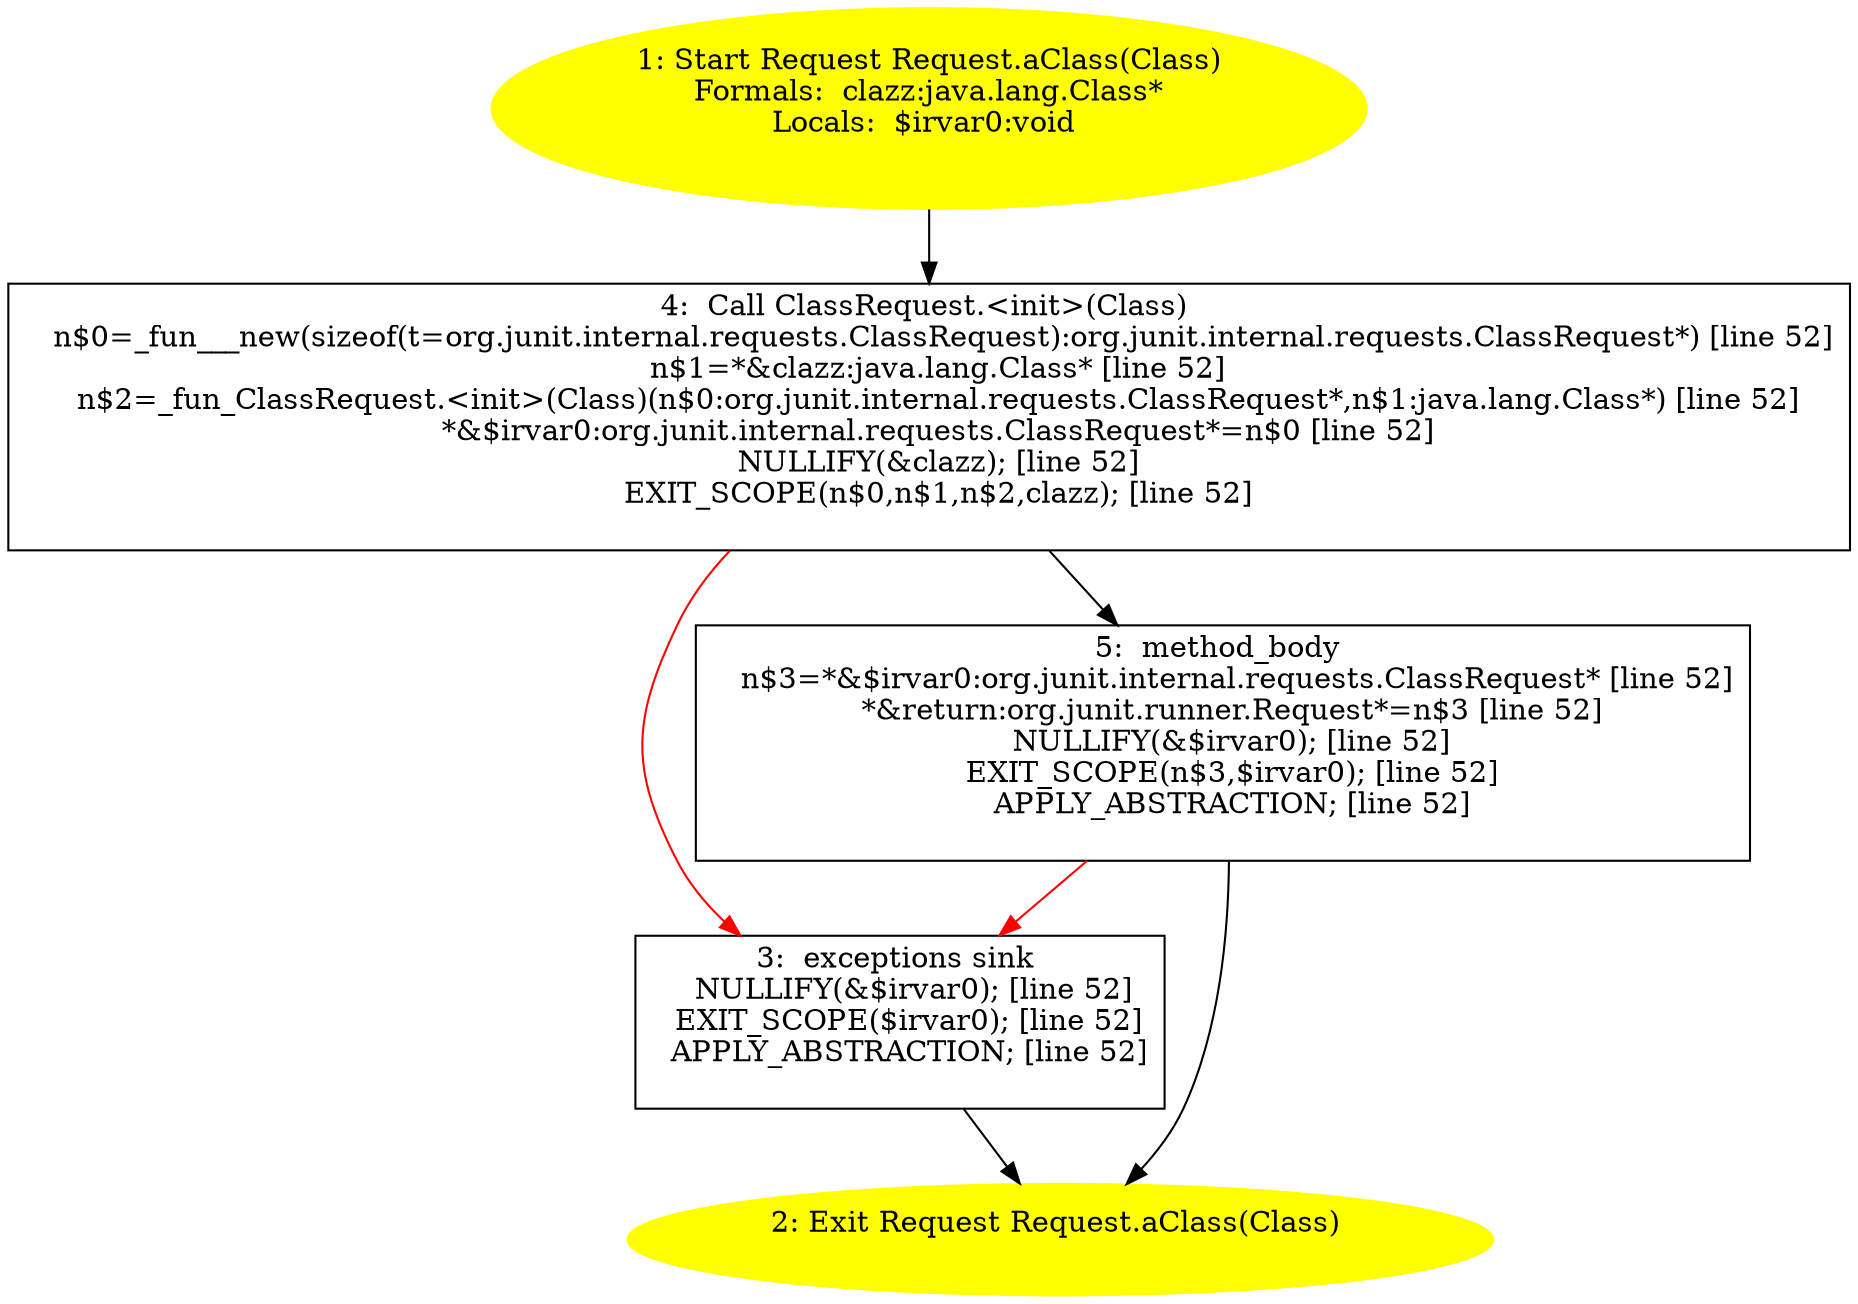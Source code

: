 /* @generated */
digraph cfg {
"org.junit.runner.Request.aClass(java.lang.Class):org.junit.runner.Request.929df351f5f1de152e0250c26ba36f46_1" [label="1: Start Request Request.aClass(Class)\nFormals:  clazz:java.lang.Class*\nLocals:  $irvar0:void \n  " color=yellow style=filled]
	

	 "org.junit.runner.Request.aClass(java.lang.Class):org.junit.runner.Request.929df351f5f1de152e0250c26ba36f46_1" -> "org.junit.runner.Request.aClass(java.lang.Class):org.junit.runner.Request.929df351f5f1de152e0250c26ba36f46_4" ;
"org.junit.runner.Request.aClass(java.lang.Class):org.junit.runner.Request.929df351f5f1de152e0250c26ba36f46_2" [label="2: Exit Request Request.aClass(Class) \n  " color=yellow style=filled]
	

"org.junit.runner.Request.aClass(java.lang.Class):org.junit.runner.Request.929df351f5f1de152e0250c26ba36f46_3" [label="3:  exceptions sink \n   NULLIFY(&$irvar0); [line 52]\n  EXIT_SCOPE($irvar0); [line 52]\n  APPLY_ABSTRACTION; [line 52]\n " shape="box"]
	

	 "org.junit.runner.Request.aClass(java.lang.Class):org.junit.runner.Request.929df351f5f1de152e0250c26ba36f46_3" -> "org.junit.runner.Request.aClass(java.lang.Class):org.junit.runner.Request.929df351f5f1de152e0250c26ba36f46_2" ;
"org.junit.runner.Request.aClass(java.lang.Class):org.junit.runner.Request.929df351f5f1de152e0250c26ba36f46_4" [label="4:  Call ClassRequest.<init>(Class) \n   n$0=_fun___new(sizeof(t=org.junit.internal.requests.ClassRequest):org.junit.internal.requests.ClassRequest*) [line 52]\n  n$1=*&clazz:java.lang.Class* [line 52]\n  n$2=_fun_ClassRequest.<init>(Class)(n$0:org.junit.internal.requests.ClassRequest*,n$1:java.lang.Class*) [line 52]\n  *&$irvar0:org.junit.internal.requests.ClassRequest*=n$0 [line 52]\n  NULLIFY(&clazz); [line 52]\n  EXIT_SCOPE(n$0,n$1,n$2,clazz); [line 52]\n " shape="box"]
	

	 "org.junit.runner.Request.aClass(java.lang.Class):org.junit.runner.Request.929df351f5f1de152e0250c26ba36f46_4" -> "org.junit.runner.Request.aClass(java.lang.Class):org.junit.runner.Request.929df351f5f1de152e0250c26ba36f46_5" ;
	 "org.junit.runner.Request.aClass(java.lang.Class):org.junit.runner.Request.929df351f5f1de152e0250c26ba36f46_4" -> "org.junit.runner.Request.aClass(java.lang.Class):org.junit.runner.Request.929df351f5f1de152e0250c26ba36f46_3" [color="red" ];
"org.junit.runner.Request.aClass(java.lang.Class):org.junit.runner.Request.929df351f5f1de152e0250c26ba36f46_5" [label="5:  method_body \n   n$3=*&$irvar0:org.junit.internal.requests.ClassRequest* [line 52]\n  *&return:org.junit.runner.Request*=n$3 [line 52]\n  NULLIFY(&$irvar0); [line 52]\n  EXIT_SCOPE(n$3,$irvar0); [line 52]\n  APPLY_ABSTRACTION; [line 52]\n " shape="box"]
	

	 "org.junit.runner.Request.aClass(java.lang.Class):org.junit.runner.Request.929df351f5f1de152e0250c26ba36f46_5" -> "org.junit.runner.Request.aClass(java.lang.Class):org.junit.runner.Request.929df351f5f1de152e0250c26ba36f46_2" ;
	 "org.junit.runner.Request.aClass(java.lang.Class):org.junit.runner.Request.929df351f5f1de152e0250c26ba36f46_5" -> "org.junit.runner.Request.aClass(java.lang.Class):org.junit.runner.Request.929df351f5f1de152e0250c26ba36f46_3" [color="red" ];
}
